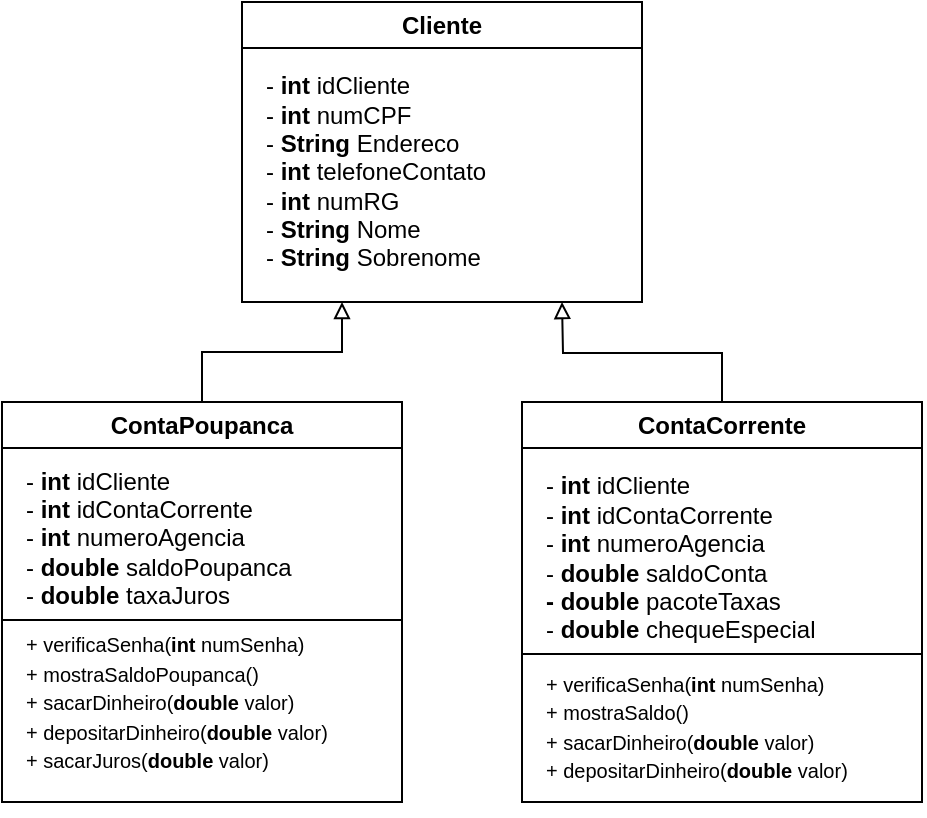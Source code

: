 <mxfile version="21.3.8" type="github">
  <diagram name="Página-1" id="Phq4LAJG02BxFTJI0zZ8">
    <mxGraphModel dx="548" dy="319" grid="1" gridSize="10" guides="1" tooltips="1" connect="1" arrows="1" fold="1" page="1" pageScale="1" pageWidth="827" pageHeight="1169" math="0" shadow="0">
      <root>
        <mxCell id="0" />
        <mxCell id="1" parent="0" />
        <mxCell id="KGtTADQLknPRgAJbe7GY-10" style="edgeStyle=orthogonalEdgeStyle;rounded=0;orthogonalLoop=1;jettySize=auto;html=1;endArrow=block;endFill=0;" edge="1" parent="1" source="KGtTADQLknPRgAJbe7GY-1">
          <mxGeometry relative="1" as="geometry">
            <mxPoint x="460" y="290" as="targetPoint" />
          </mxGeometry>
        </mxCell>
        <mxCell id="KGtTADQLknPRgAJbe7GY-1" value="ContaCorrente" style="swimlane;whiteSpace=wrap;html=1;" vertex="1" parent="1">
          <mxGeometry x="440" y="340" width="200" height="200" as="geometry" />
        </mxCell>
        <mxCell id="KGtTADQLknPRgAJbe7GY-2" value="- &lt;b&gt;int&lt;/b&gt;&amp;nbsp;idCliente&lt;br&gt;-&lt;b&gt;&amp;nbsp;int&lt;/b&gt;&amp;nbsp;idContaCorrente&lt;br&gt;- &lt;b&gt;int&lt;/b&gt; numeroAgencia&lt;br&gt;- &lt;b&gt;double&lt;/b&gt;&amp;nbsp;saldoConta&lt;br&gt;&lt;b&gt;- double&lt;/b&gt;&amp;nbsp;pacoteTaxas&lt;br&gt;- &lt;b&gt;double&lt;/b&gt;&amp;nbsp;chequeEspecial" style="text;html=1;align=left;verticalAlign=middle;resizable=0;points=[];autosize=1;strokeColor=none;fillColor=none;" vertex="1" parent="KGtTADQLknPRgAJbe7GY-1">
          <mxGeometry x="10" y="28" width="160" height="100" as="geometry" />
        </mxCell>
        <mxCell id="KGtTADQLknPRgAJbe7GY-3" value="Cliente" style="swimlane;whiteSpace=wrap;html=1;" vertex="1" parent="1">
          <mxGeometry x="300" y="140" width="200" height="150" as="geometry" />
        </mxCell>
        <mxCell id="KGtTADQLknPRgAJbe7GY-4" value="- &lt;b&gt;int&lt;/b&gt;&amp;nbsp;idCliente&lt;br&gt;-&lt;b&gt;&amp;nbsp;int&lt;/b&gt;&amp;nbsp;numCPF&lt;br&gt;- &lt;b&gt;String&lt;/b&gt; Endereco&lt;br&gt;- &lt;b&gt;int&lt;/b&gt; telefoneContato&lt;br&gt;- &lt;b&gt;int&lt;/b&gt;&amp;nbsp;numRG&lt;br&gt;- &lt;b&gt;String &lt;/b&gt;Nome&lt;br&gt;- &lt;b&gt;String&lt;/b&gt;&amp;nbsp;Sobrenome" style="text;html=1;align=left;verticalAlign=middle;resizable=0;points=[];autosize=1;strokeColor=none;fillColor=none;" vertex="1" parent="KGtTADQLknPRgAJbe7GY-3">
          <mxGeometry x="10" y="30" width="130" height="110" as="geometry" />
        </mxCell>
        <mxCell id="KGtTADQLknPRgAJbe7GY-5" value="&lt;font style=&quot;font-size: 10px;&quot;&gt;+ verificaSenha(&lt;b&gt;int &lt;/b&gt;numSenha)&lt;br&gt;+ mostraSaldo()&lt;br&gt;+ sacarDinheiro(&lt;b&gt;double&lt;/b&gt; valor)&lt;br&gt;+ depositarDinheiro(&lt;b&gt;double&lt;/b&gt;&amp;nbsp;valor)&lt;br&gt;&lt;/font&gt;" style="text;html=1;align=left;verticalAlign=middle;resizable=0;points=[];autosize=1;strokeColor=none;fillColor=none;" vertex="1" parent="1">
          <mxGeometry x="450" y="467" width="170" height="70" as="geometry" />
        </mxCell>
        <mxCell id="KGtTADQLknPRgAJbe7GY-9" style="edgeStyle=orthogonalEdgeStyle;rounded=0;orthogonalLoop=1;jettySize=auto;html=1;entryX=0.25;entryY=1;entryDx=0;entryDy=0;endArrow=block;endFill=0;" edge="1" parent="1" source="KGtTADQLknPRgAJbe7GY-6" target="KGtTADQLknPRgAJbe7GY-3">
          <mxGeometry relative="1" as="geometry" />
        </mxCell>
        <mxCell id="KGtTADQLknPRgAJbe7GY-6" value="ContaPoupanca" style="swimlane;whiteSpace=wrap;html=1;" vertex="1" parent="1">
          <mxGeometry x="180" y="340" width="200" height="200" as="geometry" />
        </mxCell>
        <mxCell id="KGtTADQLknPRgAJbe7GY-7" value="- &lt;b&gt;int&lt;/b&gt;&amp;nbsp;idCliente&lt;br&gt;-&lt;b&gt;&amp;nbsp;int&lt;/b&gt;&amp;nbsp;idContaCorrente&lt;br&gt;- &lt;b&gt;int&lt;/b&gt; numeroAgencia&lt;br&gt;- &lt;b&gt;double&lt;/b&gt;&amp;nbsp;saldoPoupanca&lt;br&gt;- &lt;b&gt;double &lt;/b&gt;taxaJuros" style="text;html=1;align=left;verticalAlign=middle;resizable=0;points=[];autosize=1;strokeColor=none;fillColor=none;" vertex="1" parent="KGtTADQLknPRgAJbe7GY-6">
          <mxGeometry x="10" y="23" width="160" height="90" as="geometry" />
        </mxCell>
        <mxCell id="KGtTADQLknPRgAJbe7GY-8" value="&lt;font style=&quot;font-size: 10px;&quot;&gt;+ verificaSenha(&lt;b&gt;int &lt;/b&gt;numSenha)&lt;br&gt;+ mostraSaldoPoupanca()&lt;br&gt;+ sacarDinheiro(&lt;b style=&quot;border-color: var(--border-color);&quot;&gt;double&lt;/b&gt;&amp;nbsp;valor)&lt;br style=&quot;border-color: var(--border-color);&quot;&gt;+ depositarDinheiro(&lt;b style=&quot;border-color: var(--border-color);&quot;&gt;double&lt;/b&gt;&amp;nbsp;valor)&lt;br&gt;+ sacarJuros(&lt;b&gt;double&lt;/b&gt;&amp;nbsp;valor)&lt;br&gt;&lt;br&gt;&lt;/font&gt;" style="text;html=1;align=left;verticalAlign=middle;resizable=0;points=[];autosize=1;strokeColor=none;fillColor=none;" vertex="1" parent="1">
          <mxGeometry x="190" y="447" width="170" height="100" as="geometry" />
        </mxCell>
        <mxCell id="KGtTADQLknPRgAJbe7GY-11" value="" style="endArrow=none;html=1;rounded=0;" edge="1" parent="1">
          <mxGeometry width="50" height="50" relative="1" as="geometry">
            <mxPoint x="440" y="466" as="sourcePoint" />
            <mxPoint x="640" y="466" as="targetPoint" />
          </mxGeometry>
        </mxCell>
        <mxCell id="KGtTADQLknPRgAJbe7GY-12" value="" style="endArrow=none;html=1;rounded=0;" edge="1" parent="1">
          <mxGeometry width="50" height="50" relative="1" as="geometry">
            <mxPoint x="180" y="449" as="sourcePoint" />
            <mxPoint x="380" y="449" as="targetPoint" />
          </mxGeometry>
        </mxCell>
      </root>
    </mxGraphModel>
  </diagram>
</mxfile>
